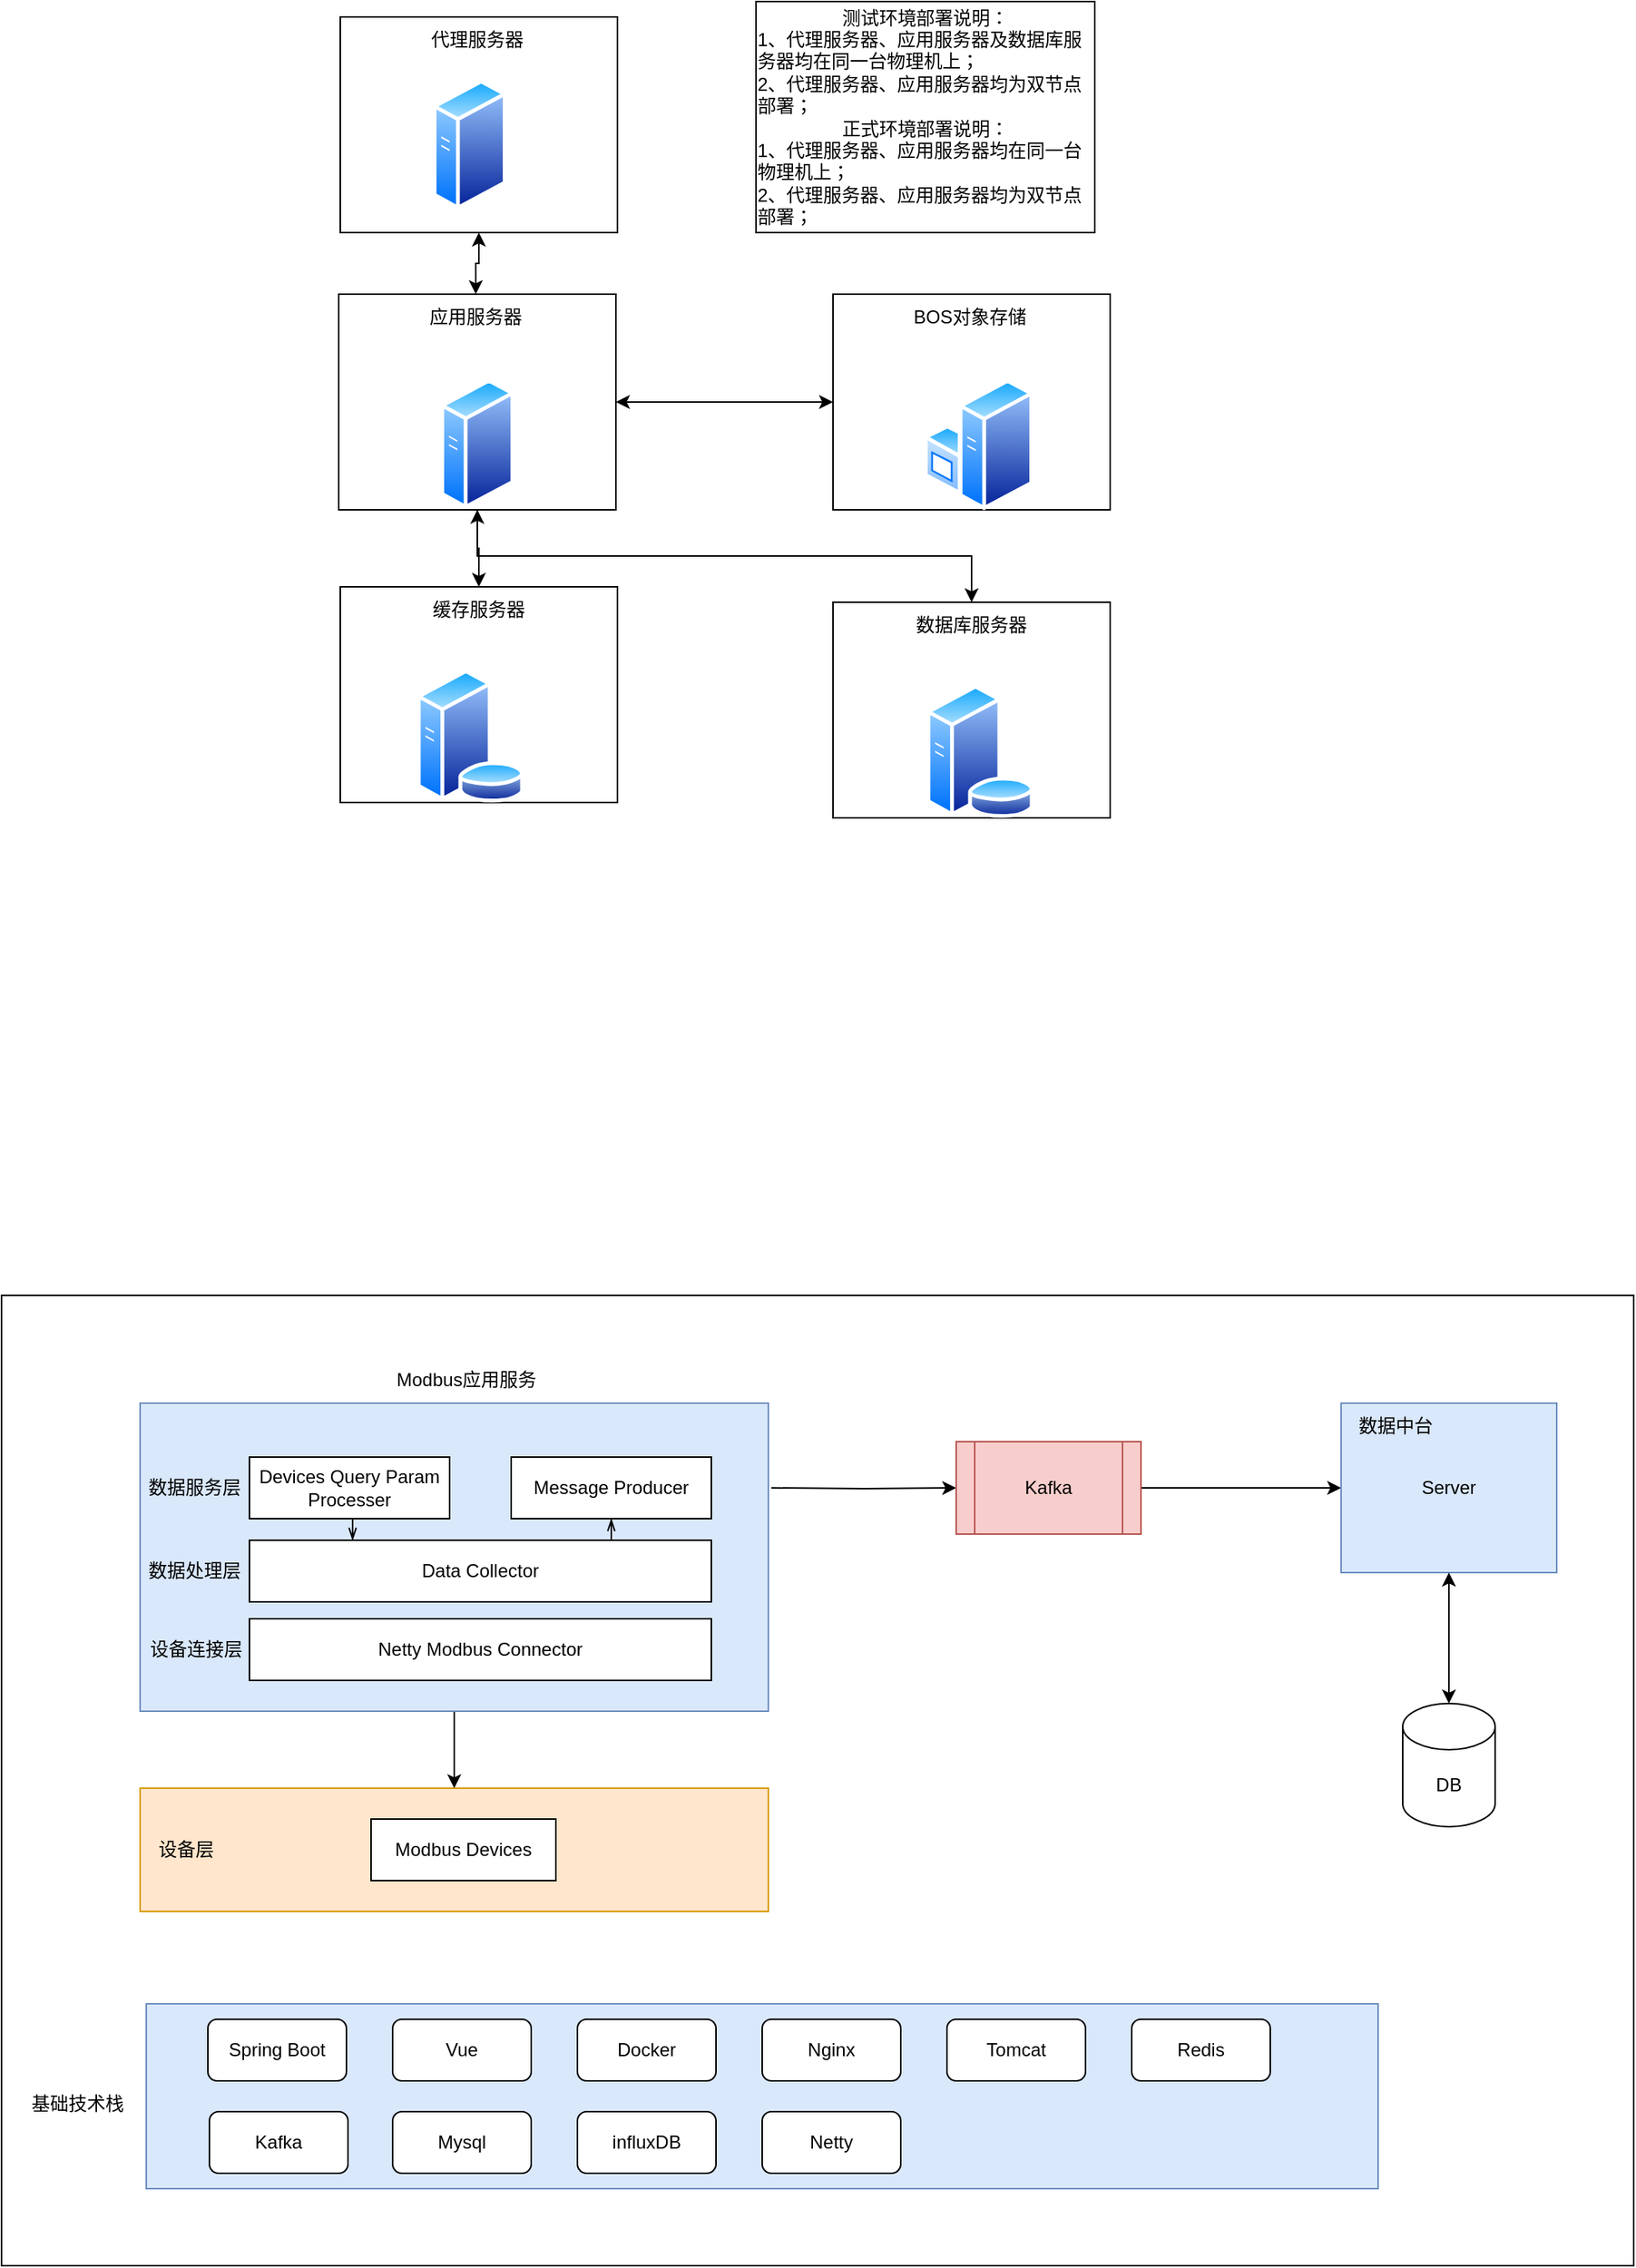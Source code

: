 <mxfile version="24.7.17">
  <diagram name="第 1 页" id="_1aIhdmDM284lSInx7OT">
    <mxGraphModel dx="2261" dy="738" grid="1" gridSize="10" guides="1" tooltips="1" connect="1" arrows="1" fold="1" page="1" pageScale="1" pageWidth="827" pageHeight="1169" math="0" shadow="0">
      <root>
        <mxCell id="0" />
        <mxCell id="1" parent="0" />
        <mxCell id="IbspW1gByAS5AUTnRJZN-32" value="" style="rounded=0;whiteSpace=wrap;html=1;" vertex="1" parent="1">
          <mxGeometry x="-40" y="1010" width="1060" height="630" as="geometry" />
        </mxCell>
        <mxCell id="uXgwrSXC-JMC888QQSOs-27" style="edgeStyle=orthogonalEdgeStyle;rounded=0;orthogonalLoop=1;jettySize=auto;html=1;exitX=0.5;exitY=1;exitDx=0;exitDy=0;entryX=0.5;entryY=0;entryDx=0;entryDy=0;startArrow=classic;startFill=1;" parent="1" source="uXgwrSXC-JMC888QQSOs-1" target="uXgwrSXC-JMC888QQSOs-7" edge="1">
          <mxGeometry relative="1" as="geometry" />
        </mxCell>
        <mxCell id="uXgwrSXC-JMC888QQSOs-1" value="" style="rounded=0;whiteSpace=wrap;html=1;" parent="1" vertex="1">
          <mxGeometry x="180" y="180" width="180" height="140" as="geometry" />
        </mxCell>
        <mxCell id="uXgwrSXC-JMC888QQSOs-3" value="" style="image;aspect=fixed;perimeter=ellipsePerimeter;html=1;align=center;shadow=0;dashed=0;spacingTop=3;image=img/lib/active_directory/generic_server.svg;" parent="1" vertex="1">
          <mxGeometry x="240" y="220" width="48" height="85.71" as="geometry" />
        </mxCell>
        <mxCell id="uXgwrSXC-JMC888QQSOs-4" value="代理服务器" style="text;strokeColor=none;align=center;fillColor=none;html=1;verticalAlign=middle;whiteSpace=wrap;rounded=0;" parent="1" vertex="1">
          <mxGeometry x="228" y="180" width="82" height="30" as="geometry" />
        </mxCell>
        <mxCell id="uXgwrSXC-JMC888QQSOs-25" style="edgeStyle=orthogonalEdgeStyle;rounded=0;orthogonalLoop=1;jettySize=auto;html=1;exitX=1;exitY=0.5;exitDx=0;exitDy=0;entryX=0;entryY=0.5;entryDx=0;entryDy=0;startArrow=classic;startFill=1;" parent="1" source="uXgwrSXC-JMC888QQSOs-5" target="uXgwrSXC-JMC888QQSOs-10" edge="1">
          <mxGeometry relative="1" as="geometry" />
        </mxCell>
        <mxCell id="uXgwrSXC-JMC888QQSOs-5" value="" style="rounded=0;whiteSpace=wrap;html=1;" parent="1" vertex="1">
          <mxGeometry x="179" y="360" width="180" height="140" as="geometry" />
        </mxCell>
        <mxCell id="uXgwrSXC-JMC888QQSOs-7" value="应用服务器" style="text;strokeColor=none;align=center;fillColor=none;html=1;verticalAlign=middle;whiteSpace=wrap;rounded=0;" parent="1" vertex="1">
          <mxGeometry x="227" y="360" width="82" height="30" as="geometry" />
        </mxCell>
        <mxCell id="uXgwrSXC-JMC888QQSOs-23" style="edgeStyle=orthogonalEdgeStyle;rounded=0;orthogonalLoop=1;jettySize=auto;html=1;exitX=0.5;exitY=1;exitDx=0;exitDy=0;entryX=0.5;entryY=0;entryDx=0;entryDy=0;" parent="1" source="uXgwrSXC-JMC888QQSOs-9" target="uXgwrSXC-JMC888QQSOs-15" edge="1">
          <mxGeometry relative="1" as="geometry" />
        </mxCell>
        <mxCell id="uXgwrSXC-JMC888QQSOs-24" style="edgeStyle=orthogonalEdgeStyle;rounded=0;orthogonalLoop=1;jettySize=auto;html=1;exitX=0.5;exitY=1;exitDx=0;exitDy=0;startArrow=classic;startFill=1;" parent="1" source="uXgwrSXC-JMC888QQSOs-9" target="uXgwrSXC-JMC888QQSOs-18" edge="1">
          <mxGeometry relative="1" as="geometry" />
        </mxCell>
        <mxCell id="uXgwrSXC-JMC888QQSOs-9" value="" style="image;aspect=fixed;perimeter=ellipsePerimeter;html=1;align=center;shadow=0;dashed=0;spacingTop=3;image=img/lib/active_directory/generic_server.svg;" parent="1" vertex="1">
          <mxGeometry x="245" y="414.29" width="48" height="85.71" as="geometry" />
        </mxCell>
        <mxCell id="uXgwrSXC-JMC888QQSOs-10" value="" style="rounded=0;whiteSpace=wrap;html=1;" parent="1" vertex="1">
          <mxGeometry x="500" y="360" width="180" height="140" as="geometry" />
        </mxCell>
        <mxCell id="uXgwrSXC-JMC888QQSOs-12" value="BOS对象存储" style="text;strokeColor=none;align=center;fillColor=none;html=1;verticalAlign=middle;whiteSpace=wrap;rounded=0;" parent="1" vertex="1">
          <mxGeometry x="548" y="360" width="82" height="30" as="geometry" />
        </mxCell>
        <mxCell id="uXgwrSXC-JMC888QQSOs-13" value="" style="rounded=0;whiteSpace=wrap;html=1;" parent="1" vertex="1">
          <mxGeometry x="180" y="550" width="180" height="140" as="geometry" />
        </mxCell>
        <mxCell id="uXgwrSXC-JMC888QQSOs-15" value="缓存服务器" style="text;strokeColor=none;align=center;fillColor=none;html=1;verticalAlign=middle;whiteSpace=wrap;rounded=0;" parent="1" vertex="1">
          <mxGeometry x="229" y="550" width="82" height="30" as="geometry" />
        </mxCell>
        <mxCell id="uXgwrSXC-JMC888QQSOs-16" value="" style="rounded=0;whiteSpace=wrap;html=1;" parent="1" vertex="1">
          <mxGeometry x="500" y="560" width="180" height="140" as="geometry" />
        </mxCell>
        <mxCell id="uXgwrSXC-JMC888QQSOs-18" value="数据库服务器" style="text;strokeColor=none;align=center;fillColor=none;html=1;verticalAlign=middle;whiteSpace=wrap;rounded=0;" parent="1" vertex="1">
          <mxGeometry x="549" y="560" width="82" height="30" as="geometry" />
        </mxCell>
        <mxCell id="uXgwrSXC-JMC888QQSOs-19" value="" style="image;aspect=fixed;perimeter=ellipsePerimeter;html=1;align=center;shadow=0;dashed=0;spacingTop=3;image=img/lib/active_directory/database_server.svg;" parent="1" vertex="1">
          <mxGeometry x="229" y="603.41" width="71" height="86.59" as="geometry" />
        </mxCell>
        <mxCell id="uXgwrSXC-JMC888QQSOs-20" value="" style="image;aspect=fixed;perimeter=ellipsePerimeter;html=1;align=center;shadow=0;dashed=0;spacingTop=3;image=img/lib/active_directory/database_server.svg;" parent="1" vertex="1">
          <mxGeometry x="560" y="613.41" width="71" height="86.59" as="geometry" />
        </mxCell>
        <mxCell id="uXgwrSXC-JMC888QQSOs-21" value="" style="image;aspect=fixed;perimeter=ellipsePerimeter;html=1;align=center;shadow=0;dashed=0;spacingTop=3;image=img/lib/active_directory/windows_server.svg;" parent="1" vertex="1">
          <mxGeometry x="559" y="414.29" width="71" height="86.59" as="geometry" />
        </mxCell>
        <mxCell id="uXgwrSXC-JMC888QQSOs-28" value="&lt;div style=&quot;&quot;&gt;&lt;span style=&quot;background-color: initial;&quot;&gt;测试环境部署说明：&lt;/span&gt;&lt;/div&gt;&lt;div style=&quot;text-align: left;&quot;&gt;1、代理服务器、应用服务器及数据库服务器均在同一台物理机上；&lt;/div&gt;&lt;div style=&quot;text-align: left;&quot;&gt;2、代理服务器、应用服务器均为双节点部署；&lt;/div&gt;&lt;div&gt;正式环境部署说明：&lt;/div&gt;&lt;div&gt;&lt;div style=&quot;text-align: left;&quot;&gt;1、代理服务器、应用服务器均在同一台物理机上；&lt;/div&gt;&lt;div style=&quot;text-align: left;&quot;&gt;2、代理服务器、应用服务器均为双节点部署；&lt;/div&gt;&lt;/div&gt;" style="rounded=0;whiteSpace=wrap;html=1;" parent="1" vertex="1">
          <mxGeometry x="450" y="170" width="220" height="150" as="geometry" />
        </mxCell>
        <mxCell id="IbspW1gByAS5AUTnRJZN-8" style="edgeStyle=orthogonalEdgeStyle;rounded=0;orthogonalLoop=1;jettySize=auto;html=1;exitX=1;exitY=0.5;exitDx=0;exitDy=0;entryX=0;entryY=0.5;entryDx=0;entryDy=0;" edge="1" parent="1" target="IbspW1gByAS5AUTnRJZN-4">
          <mxGeometry relative="1" as="geometry">
            <mxPoint x="460" y="1135" as="sourcePoint" />
          </mxGeometry>
        </mxCell>
        <mxCell id="IbspW1gByAS5AUTnRJZN-9" style="edgeStyle=orthogonalEdgeStyle;rounded=0;orthogonalLoop=1;jettySize=auto;html=1;exitX=1;exitY=0.5;exitDx=0;exitDy=0;entryX=0;entryY=0.5;entryDx=0;entryDy=0;" edge="1" parent="1" source="IbspW1gByAS5AUTnRJZN-4" target="IbspW1gByAS5AUTnRJZN-7">
          <mxGeometry relative="1" as="geometry" />
        </mxCell>
        <mxCell id="IbspW1gByAS5AUTnRJZN-4" value="Kafka" style="shape=process;whiteSpace=wrap;html=1;backgroundOutline=1;fillColor=#f8cecc;strokeColor=#b85450;" vertex="1" parent="1">
          <mxGeometry x="580" y="1105" width="120" height="60" as="geometry" />
        </mxCell>
        <mxCell id="IbspW1gByAS5AUTnRJZN-7" value="Server" style="rounded=0;whiteSpace=wrap;html=1;fillColor=#dae8fc;strokeColor=#6c8ebf;" vertex="1" parent="1">
          <mxGeometry x="830" y="1080" width="140" height="110" as="geometry" />
        </mxCell>
        <mxCell id="IbspW1gByAS5AUTnRJZN-10" value="DB" style="shape=cylinder3;whiteSpace=wrap;html=1;boundedLbl=1;backgroundOutline=1;size=15;" vertex="1" parent="1">
          <mxGeometry x="870" y="1275" width="60" height="80" as="geometry" />
        </mxCell>
        <mxCell id="IbspW1gByAS5AUTnRJZN-11" style="edgeStyle=orthogonalEdgeStyle;rounded=0;orthogonalLoop=1;jettySize=auto;html=1;exitX=0.5;exitY=0;exitDx=0;exitDy=0;exitPerimeter=0;entryX=0.5;entryY=1;entryDx=0;entryDy=0;startArrow=classic;startFill=1;" edge="1" parent="1" source="IbspW1gByAS5AUTnRJZN-10" target="IbspW1gByAS5AUTnRJZN-7">
          <mxGeometry relative="1" as="geometry" />
        </mxCell>
        <mxCell id="IbspW1gByAS5AUTnRJZN-15" value="" style="rounded=0;whiteSpace=wrap;html=1;fillColor=#ffe6cc;strokeColor=#d79b00;" vertex="1" parent="1">
          <mxGeometry x="50" y="1330" width="408" height="80" as="geometry" />
        </mxCell>
        <mxCell id="IbspW1gByAS5AUTnRJZN-14" value="Modbus Devices" style="rounded=0;whiteSpace=wrap;html=1;" vertex="1" parent="1">
          <mxGeometry x="200" y="1350" width="120" height="40" as="geometry" />
        </mxCell>
        <mxCell id="IbspW1gByAS5AUTnRJZN-16" value="设备层" style="text;strokeColor=none;align=center;fillColor=none;html=1;verticalAlign=middle;whiteSpace=wrap;rounded=0;" vertex="1" parent="1">
          <mxGeometry x="50" y="1355" width="60" height="30" as="geometry" />
        </mxCell>
        <mxCell id="IbspW1gByAS5AUTnRJZN-31" style="edgeStyle=orthogonalEdgeStyle;rounded=0;orthogonalLoop=1;jettySize=auto;html=1;exitX=0.5;exitY=1;exitDx=0;exitDy=0;" edge="1" parent="1" source="IbspW1gByAS5AUTnRJZN-17" target="IbspW1gByAS5AUTnRJZN-15">
          <mxGeometry relative="1" as="geometry" />
        </mxCell>
        <mxCell id="IbspW1gByAS5AUTnRJZN-17" value="" style="rounded=0;whiteSpace=wrap;html=1;fillColor=#dae8fc;strokeColor=#6c8ebf;" vertex="1" parent="1">
          <mxGeometry x="50" y="1080" width="408" height="200" as="geometry" />
        </mxCell>
        <mxCell id="IbspW1gByAS5AUTnRJZN-18" value="Netty Modbus Connector" style="rounded=0;whiteSpace=wrap;html=1;" vertex="1" parent="1">
          <mxGeometry x="121" y="1220" width="300" height="40" as="geometry" />
        </mxCell>
        <mxCell id="IbspW1gByAS5AUTnRJZN-19" value="设备连接层" style="text;strokeColor=none;align=center;fillColor=none;html=1;verticalAlign=middle;whiteSpace=wrap;rounded=0;" vertex="1" parent="1">
          <mxGeometry x="51" y="1225" width="71" height="30" as="geometry" />
        </mxCell>
        <mxCell id="IbspW1gByAS5AUTnRJZN-24" style="edgeStyle=orthogonalEdgeStyle;rounded=0;orthogonalLoop=1;jettySize=auto;html=1;exitX=0.75;exitY=0;exitDx=0;exitDy=0;entryX=0.5;entryY=1;entryDx=0;entryDy=0;endArrow=openThin;endFill=0;" edge="1" parent="1" source="IbspW1gByAS5AUTnRJZN-20" target="IbspW1gByAS5AUTnRJZN-21">
          <mxGeometry relative="1" as="geometry" />
        </mxCell>
        <mxCell id="IbspW1gByAS5AUTnRJZN-20" value="Data Collector" style="rounded=0;whiteSpace=wrap;html=1;" vertex="1" parent="1">
          <mxGeometry x="121" y="1169" width="300" height="40" as="geometry" />
        </mxCell>
        <mxCell id="IbspW1gByAS5AUTnRJZN-21" value="Message Producer" style="rounded=0;whiteSpace=wrap;html=1;" vertex="1" parent="1">
          <mxGeometry x="291" y="1115" width="130" height="40" as="geometry" />
        </mxCell>
        <mxCell id="IbspW1gByAS5AUTnRJZN-23" style="edgeStyle=orthogonalEdgeStyle;rounded=0;orthogonalLoop=1;jettySize=auto;html=1;exitX=0.5;exitY=1;exitDx=0;exitDy=0;entryX=0.25;entryY=0;entryDx=0;entryDy=0;endArrow=openThin;endFill=0;" edge="1" parent="1">
          <mxGeometry relative="1" as="geometry">
            <mxPoint x="178" y="1155" as="sourcePoint" />
            <mxPoint x="188" y="1169" as="targetPoint" />
          </mxGeometry>
        </mxCell>
        <mxCell id="IbspW1gByAS5AUTnRJZN-22" value="Devices Query Param Processer" style="rounded=0;whiteSpace=wrap;html=1;" vertex="1" parent="1">
          <mxGeometry x="121" y="1115" width="130" height="40" as="geometry" />
        </mxCell>
        <mxCell id="IbspW1gByAS5AUTnRJZN-25" value="数据中台" style="text;strokeColor=none;align=center;fillColor=none;html=1;verticalAlign=middle;whiteSpace=wrap;rounded=0;" vertex="1" parent="1">
          <mxGeometry x="820" y="1080" width="91" height="30" as="geometry" />
        </mxCell>
        <mxCell id="IbspW1gByAS5AUTnRJZN-27" value="数据处理层" style="text;strokeColor=none;align=center;fillColor=none;html=1;verticalAlign=middle;whiteSpace=wrap;rounded=0;" vertex="1" parent="1">
          <mxGeometry x="50" y="1174" width="71" height="30" as="geometry" />
        </mxCell>
        <mxCell id="IbspW1gByAS5AUTnRJZN-28" value="数据服务层" style="text;strokeColor=none;align=center;fillColor=none;html=1;verticalAlign=middle;whiteSpace=wrap;rounded=0;" vertex="1" parent="1">
          <mxGeometry x="50" y="1120" width="71" height="30" as="geometry" />
        </mxCell>
        <mxCell id="IbspW1gByAS5AUTnRJZN-29" value="Modbus应用服务" style="text;strokeColor=none;align=center;fillColor=none;html=1;verticalAlign=middle;whiteSpace=wrap;rounded=0;" vertex="1" parent="1">
          <mxGeometry x="212" y="1050" width="100" height="30" as="geometry" />
        </mxCell>
        <mxCell id="IbspW1gByAS5AUTnRJZN-33" value="" style="rounded=0;whiteSpace=wrap;html=1;fillColor=#dae8fc;strokeColor=#6c8ebf;" vertex="1" parent="1">
          <mxGeometry x="54" y="1470" width="800" height="120" as="geometry" />
        </mxCell>
        <mxCell id="IbspW1gByAS5AUTnRJZN-34" value="Spring Boot" style="rounded=1;whiteSpace=wrap;html=1;" vertex="1" parent="1">
          <mxGeometry x="94" y="1480" width="90" height="40" as="geometry" />
        </mxCell>
        <mxCell id="IbspW1gByAS5AUTnRJZN-35" value="基础技术栈" style="text;strokeColor=none;align=center;fillColor=none;html=1;verticalAlign=middle;whiteSpace=wrap;rounded=0;" vertex="1" parent="1">
          <mxGeometry x="-26" y="1520" width="71" height="30" as="geometry" />
        </mxCell>
        <mxCell id="IbspW1gByAS5AUTnRJZN-36" value="Vue" style="rounded=1;whiteSpace=wrap;html=1;" vertex="1" parent="1">
          <mxGeometry x="214" y="1480" width="90" height="40" as="geometry" />
        </mxCell>
        <mxCell id="IbspW1gByAS5AUTnRJZN-37" value="Docker" style="rounded=1;whiteSpace=wrap;html=1;" vertex="1" parent="1">
          <mxGeometry x="334" y="1480" width="90" height="40" as="geometry" />
        </mxCell>
        <mxCell id="IbspW1gByAS5AUTnRJZN-38" value="Nginx" style="rounded=1;whiteSpace=wrap;html=1;" vertex="1" parent="1">
          <mxGeometry x="454" y="1480" width="90" height="40" as="geometry" />
        </mxCell>
        <mxCell id="IbspW1gByAS5AUTnRJZN-39" value="Tomcat" style="rounded=1;whiteSpace=wrap;html=1;" vertex="1" parent="1">
          <mxGeometry x="574" y="1480" width="90" height="40" as="geometry" />
        </mxCell>
        <mxCell id="IbspW1gByAS5AUTnRJZN-40" value="Redis" style="rounded=1;whiteSpace=wrap;html=1;" vertex="1" parent="1">
          <mxGeometry x="694" y="1480" width="90" height="40" as="geometry" />
        </mxCell>
        <mxCell id="IbspW1gByAS5AUTnRJZN-41" value="Kafka" style="rounded=1;whiteSpace=wrap;html=1;" vertex="1" parent="1">
          <mxGeometry x="95" y="1540" width="90" height="40" as="geometry" />
        </mxCell>
        <mxCell id="IbspW1gByAS5AUTnRJZN-42" value="Mysql" style="rounded=1;whiteSpace=wrap;html=1;" vertex="1" parent="1">
          <mxGeometry x="214" y="1540" width="90" height="40" as="geometry" />
        </mxCell>
        <mxCell id="IbspW1gByAS5AUTnRJZN-43" value="influxDB" style="rounded=1;whiteSpace=wrap;html=1;" vertex="1" parent="1">
          <mxGeometry x="334" y="1540" width="90" height="40" as="geometry" />
        </mxCell>
        <mxCell id="IbspW1gByAS5AUTnRJZN-44" value="Netty" style="rounded=1;whiteSpace=wrap;html=1;" vertex="1" parent="1">
          <mxGeometry x="454" y="1540" width="90" height="40" as="geometry" />
        </mxCell>
      </root>
    </mxGraphModel>
  </diagram>
</mxfile>
